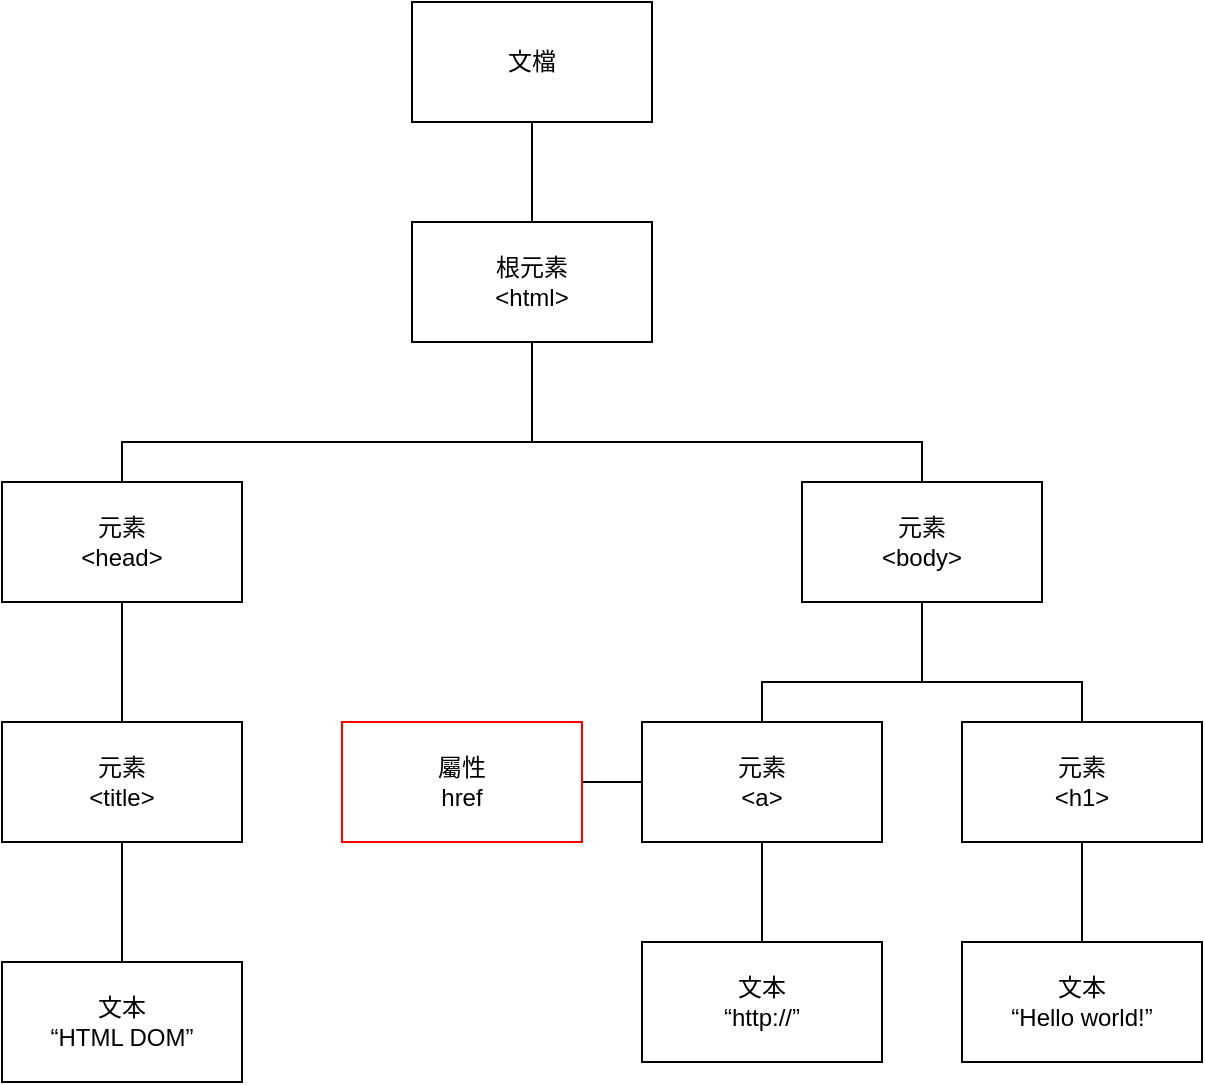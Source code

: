 <mxfile version="12.9.9" type="device"><diagram id="GfSYwpuKlakZKCvP_Nid" name="第1頁"><mxGraphModel dx="1207" dy="693" grid="1" gridSize="10" guides="1" tooltips="1" connect="1" arrows="1" fold="1" page="1" pageScale="1" pageWidth="1169" pageHeight="827" math="0" shadow="0"><root><mxCell id="0"/><mxCell id="1" parent="0"/><mxCell id="CxSIVA3UdEO1OhSsRsOt-12" style="edgeStyle=orthogonalEdgeStyle;rounded=0;orthogonalLoop=1;jettySize=auto;html=1;entryX=0.5;entryY=0;entryDx=0;entryDy=0;endArrow=none;endFill=0;" edge="1" parent="1" source="CxSIVA3UdEO1OhSsRsOt-1" target="CxSIVA3UdEO1OhSsRsOt-2"><mxGeometry relative="1" as="geometry"/></mxCell><mxCell id="CxSIVA3UdEO1OhSsRsOt-1" value="文檔" style="rounded=0;whiteSpace=wrap;html=1;" vertex="1" parent="1"><mxGeometry x="525" y="80" width="120" height="60" as="geometry"/></mxCell><mxCell id="CxSIVA3UdEO1OhSsRsOt-9" style="edgeStyle=orthogonalEdgeStyle;rounded=0;orthogonalLoop=1;jettySize=auto;html=1;entryX=0.5;entryY=0;entryDx=0;entryDy=0;endArrow=none;endFill=0;exitX=0.5;exitY=0;exitDx=0;exitDy=0;" edge="1" parent="1" source="CxSIVA3UdEO1OhSsRsOt-4" target="CxSIVA3UdEO1OhSsRsOt-3"><mxGeometry relative="1" as="geometry"><Array as="points"/></mxGeometry></mxCell><mxCell id="CxSIVA3UdEO1OhSsRsOt-11" style="edgeStyle=orthogonalEdgeStyle;rounded=0;orthogonalLoop=1;jettySize=auto;html=1;endArrow=none;endFill=0;" edge="1" parent="1" source="CxSIVA3UdEO1OhSsRsOt-2"><mxGeometry relative="1" as="geometry"><mxPoint x="585" y="300" as="targetPoint"/></mxGeometry></mxCell><mxCell id="CxSIVA3UdEO1OhSsRsOt-2" value="根元素&lt;br&gt;&amp;lt;html&amp;gt;" style="rounded=0;whiteSpace=wrap;html=1;" vertex="1" parent="1"><mxGeometry x="525" y="190" width="120" height="60" as="geometry"/></mxCell><mxCell id="CxSIVA3UdEO1OhSsRsOt-7" style="edgeStyle=orthogonalEdgeStyle;rounded=0;orthogonalLoop=1;jettySize=auto;html=1;entryX=0.5;entryY=0;entryDx=0;entryDy=0;endArrow=none;endFill=0;" edge="1" parent="1" source="CxSIVA3UdEO1OhSsRsOt-3" target="CxSIVA3UdEO1OhSsRsOt-5"><mxGeometry relative="1" as="geometry"/></mxCell><mxCell id="CxSIVA3UdEO1OhSsRsOt-3" value="元素&lt;br&gt;&amp;lt;head&amp;gt;" style="rounded=0;whiteSpace=wrap;html=1;" vertex="1" parent="1"><mxGeometry x="320" y="320" width="120" height="60" as="geometry"/></mxCell><mxCell id="CxSIVA3UdEO1OhSsRsOt-19" style="edgeStyle=orthogonalEdgeStyle;rounded=0;orthogonalLoop=1;jettySize=auto;html=1;endArrow=none;endFill=0;" edge="1" parent="1" source="CxSIVA3UdEO1OhSsRsOt-4"><mxGeometry relative="1" as="geometry"><mxPoint x="780" y="420" as="targetPoint"/></mxGeometry></mxCell><mxCell id="CxSIVA3UdEO1OhSsRsOt-4" value="元素&lt;br&gt;&amp;lt;body&amp;gt;" style="rounded=0;whiteSpace=wrap;html=1;" vertex="1" parent="1"><mxGeometry x="720" y="320" width="120" height="60" as="geometry"/></mxCell><mxCell id="CxSIVA3UdEO1OhSsRsOt-8" style="edgeStyle=orthogonalEdgeStyle;rounded=0;orthogonalLoop=1;jettySize=auto;html=1;entryX=0.5;entryY=0;entryDx=0;entryDy=0;endArrow=none;endFill=0;" edge="1" parent="1" source="CxSIVA3UdEO1OhSsRsOt-5" target="CxSIVA3UdEO1OhSsRsOt-6"><mxGeometry relative="1" as="geometry"/></mxCell><mxCell id="CxSIVA3UdEO1OhSsRsOt-5" value="元素&lt;br&gt;&amp;lt;title&amp;gt;" style="rounded=0;whiteSpace=wrap;html=1;" vertex="1" parent="1"><mxGeometry x="320" y="440" width="120" height="60" as="geometry"/></mxCell><mxCell id="CxSIVA3UdEO1OhSsRsOt-6" value="文本&lt;br&gt;“HTML DOM”" style="rounded=0;whiteSpace=wrap;html=1;" vertex="1" parent="1"><mxGeometry x="320" y="560" width="120" height="60" as="geometry"/></mxCell><mxCell id="CxSIVA3UdEO1OhSsRsOt-18" style="edgeStyle=orthogonalEdgeStyle;rounded=0;orthogonalLoop=1;jettySize=auto;html=1;entryX=0.5;entryY=0;entryDx=0;entryDy=0;endArrow=none;endFill=0;" edge="1" parent="1" source="CxSIVA3UdEO1OhSsRsOt-13" target="CxSIVA3UdEO1OhSsRsOt-14"><mxGeometry relative="1" as="geometry"><Array as="points"><mxPoint x="700" y="420"/><mxPoint x="860" y="420"/></Array></mxGeometry></mxCell><mxCell id="CxSIVA3UdEO1OhSsRsOt-20" style="edgeStyle=orthogonalEdgeStyle;rounded=0;orthogonalLoop=1;jettySize=auto;html=1;entryX=1;entryY=0.5;entryDx=0;entryDy=0;endArrow=none;endFill=0;" edge="1" parent="1" source="CxSIVA3UdEO1OhSsRsOt-13" target="CxSIVA3UdEO1OhSsRsOt-15"><mxGeometry relative="1" as="geometry"/></mxCell><mxCell id="CxSIVA3UdEO1OhSsRsOt-22" style="edgeStyle=orthogonalEdgeStyle;rounded=0;orthogonalLoop=1;jettySize=auto;html=1;entryX=0.5;entryY=0;entryDx=0;entryDy=0;endArrow=none;endFill=0;" edge="1" parent="1" source="CxSIVA3UdEO1OhSsRsOt-13" target="CxSIVA3UdEO1OhSsRsOt-17"><mxGeometry relative="1" as="geometry"/></mxCell><mxCell id="CxSIVA3UdEO1OhSsRsOt-13" value="元素&lt;br&gt;&amp;lt;a&amp;gt;" style="rounded=0;whiteSpace=wrap;html=1;" vertex="1" parent="1"><mxGeometry x="640" y="440" width="120" height="60" as="geometry"/></mxCell><mxCell id="CxSIVA3UdEO1OhSsRsOt-21" style="edgeStyle=orthogonalEdgeStyle;rounded=0;orthogonalLoop=1;jettySize=auto;html=1;entryX=0.5;entryY=0;entryDx=0;entryDy=0;endArrow=none;endFill=0;" edge="1" parent="1" source="CxSIVA3UdEO1OhSsRsOt-14" target="CxSIVA3UdEO1OhSsRsOt-16"><mxGeometry relative="1" as="geometry"/></mxCell><mxCell id="CxSIVA3UdEO1OhSsRsOt-14" value="元素&lt;br&gt;&amp;lt;h1&amp;gt;" style="rounded=0;whiteSpace=wrap;html=1;" vertex="1" parent="1"><mxGeometry x="800" y="440" width="120" height="60" as="geometry"/></mxCell><mxCell id="CxSIVA3UdEO1OhSsRsOt-15" value="屬性&lt;br&gt;href" style="rounded=0;whiteSpace=wrap;html=1;strokeColor=#FF0000;" vertex="1" parent="1"><mxGeometry x="490" y="440" width="120" height="60" as="geometry"/></mxCell><mxCell id="CxSIVA3UdEO1OhSsRsOt-16" value="文本&lt;br&gt;“Hello world!”" style="rounded=0;whiteSpace=wrap;html=1;" vertex="1" parent="1"><mxGeometry x="800" y="550" width="120" height="60" as="geometry"/></mxCell><mxCell id="CxSIVA3UdEO1OhSsRsOt-17" value="文本&lt;br&gt;“http://”" style="rounded=0;whiteSpace=wrap;html=1;" vertex="1" parent="1"><mxGeometry x="640" y="550" width="120" height="60" as="geometry"/></mxCell></root></mxGraphModel></diagram></mxfile>